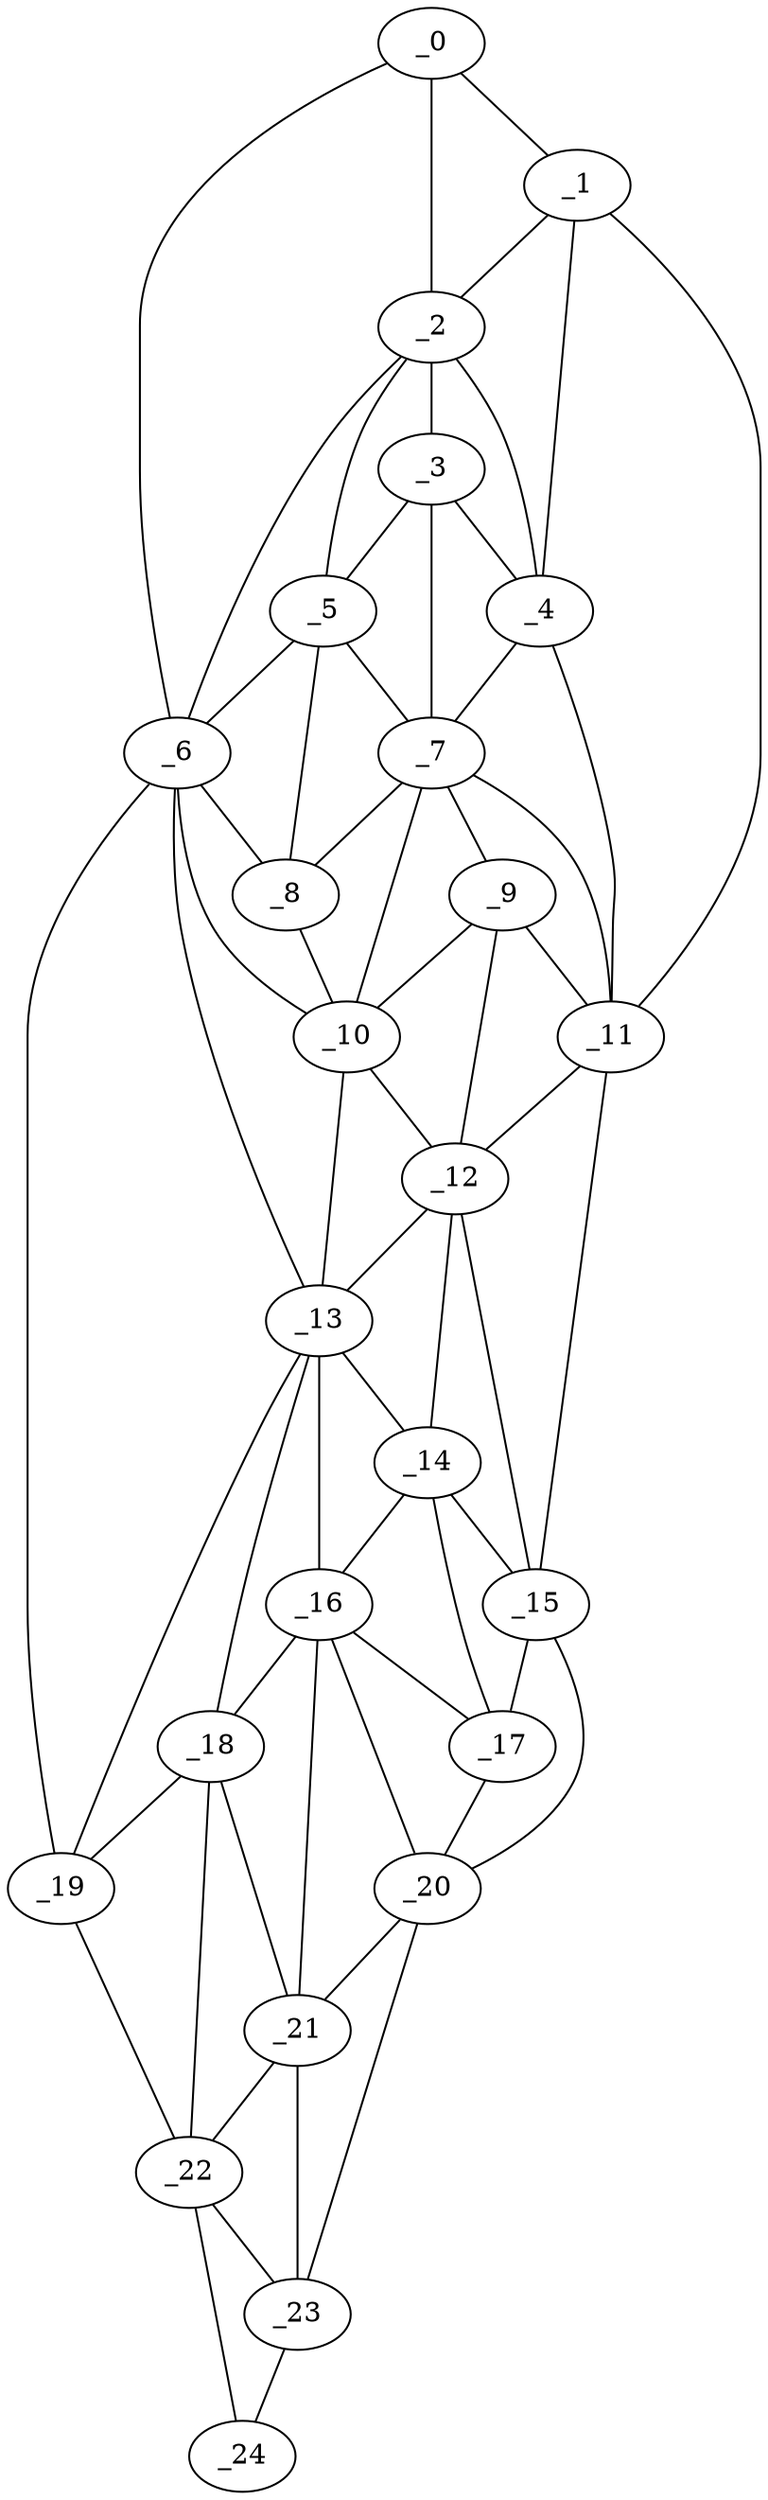graph "obj76__220.gxl" {
	_0	 [x=6,
		y=55];
	_1	 [x=8,
		y=50];
	_0 -- _1	 [valence=1];
	_2	 [x=16,
		y=61];
	_0 -- _2	 [valence=2];
	_6	 [x=25,
		y=69];
	_0 -- _6	 [valence=1];
	_1 -- _2	 [valence=1];
	_4	 [x=21,
		y=50];
	_1 -- _4	 [valence=2];
	_11	 [x=41,
		y=40];
	_1 -- _11	 [valence=1];
	_3	 [x=20,
		y=59];
	_2 -- _3	 [valence=2];
	_2 -- _4	 [valence=2];
	_5	 [x=25,
		y=62];
	_2 -- _5	 [valence=1];
	_2 -- _6	 [valence=2];
	_3 -- _4	 [valence=1];
	_3 -- _5	 [valence=2];
	_7	 [x=28,
		y=52];
	_3 -- _7	 [valence=1];
	_4 -- _7	 [valence=2];
	_4 -- _11	 [valence=2];
	_5 -- _6	 [valence=2];
	_5 -- _7	 [valence=2];
	_8	 [x=30,
		y=60];
	_5 -- _8	 [valence=2];
	_6 -- _8	 [valence=1];
	_10	 [x=40,
		y=56];
	_6 -- _10	 [valence=1];
	_13	 [x=57,
		y=62];
	_6 -- _13	 [valence=2];
	_19	 [x=74,
		y=85];
	_6 -- _19	 [valence=1];
	_7 -- _8	 [valence=1];
	_9	 [x=40,
		y=51];
	_7 -- _9	 [valence=1];
	_7 -- _10	 [valence=2];
	_7 -- _11	 [valence=2];
	_8 -- _10	 [valence=2];
	_9 -- _10	 [valence=2];
	_9 -- _11	 [valence=1];
	_12	 [x=52,
		y=50];
	_9 -- _12	 [valence=2];
	_10 -- _12	 [valence=1];
	_10 -- _13	 [valence=2];
	_11 -- _12	 [valence=2];
	_15	 [x=60,
		y=40];
	_11 -- _15	 [valence=1];
	_12 -- _13	 [valence=2];
	_14	 [x=58,
		y=55];
	_12 -- _14	 [valence=2];
	_12 -- _15	 [valence=1];
	_13 -- _14	 [valence=1];
	_16	 [x=67,
		y=64];
	_13 -- _16	 [valence=2];
	_18	 [x=72,
		y=74];
	_13 -- _18	 [valence=1];
	_13 -- _19	 [valence=1];
	_14 -- _15	 [valence=2];
	_14 -- _16	 [valence=2];
	_17	 [x=68,
		y=43];
	_14 -- _17	 [valence=2];
	_15 -- _17	 [valence=1];
	_20	 [x=75,
		y=45];
	_15 -- _20	 [valence=1];
	_16 -- _17	 [valence=1];
	_16 -- _18	 [valence=2];
	_16 -- _20	 [valence=1];
	_21	 [x=90,
		y=55];
	_16 -- _21	 [valence=2];
	_17 -- _20	 [valence=2];
	_18 -- _19	 [valence=1];
	_18 -- _21	 [valence=1];
	_22	 [x=100,
		y=87];
	_18 -- _22	 [valence=2];
	_19 -- _22	 [valence=1];
	_20 -- _21	 [valence=2];
	_23	 [x=123,
		y=70];
	_20 -- _23	 [valence=1];
	_21 -- _22	 [valence=2];
	_21 -- _23	 [valence=2];
	_22 -- _23	 [valence=2];
	_24	 [x=123,
		y=75];
	_22 -- _24	 [valence=1];
	_23 -- _24	 [valence=1];
}
